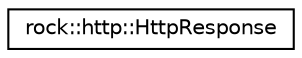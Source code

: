 digraph "类继承关系图"
{
 // LATEX_PDF_SIZE
  edge [fontname="Helvetica",fontsize="10",labelfontname="Helvetica",labelfontsize="10"];
  node [fontname="Helvetica",fontsize="10",shape=record];
  rankdir="LR";
  Node0 [label="rock::http::HttpResponse",height=0.2,width=0.4,color="black", fillcolor="white", style="filled",URL="$classrock_1_1http_1_1HttpResponse.html",tooltip="HTTP响应结构体"];
}
